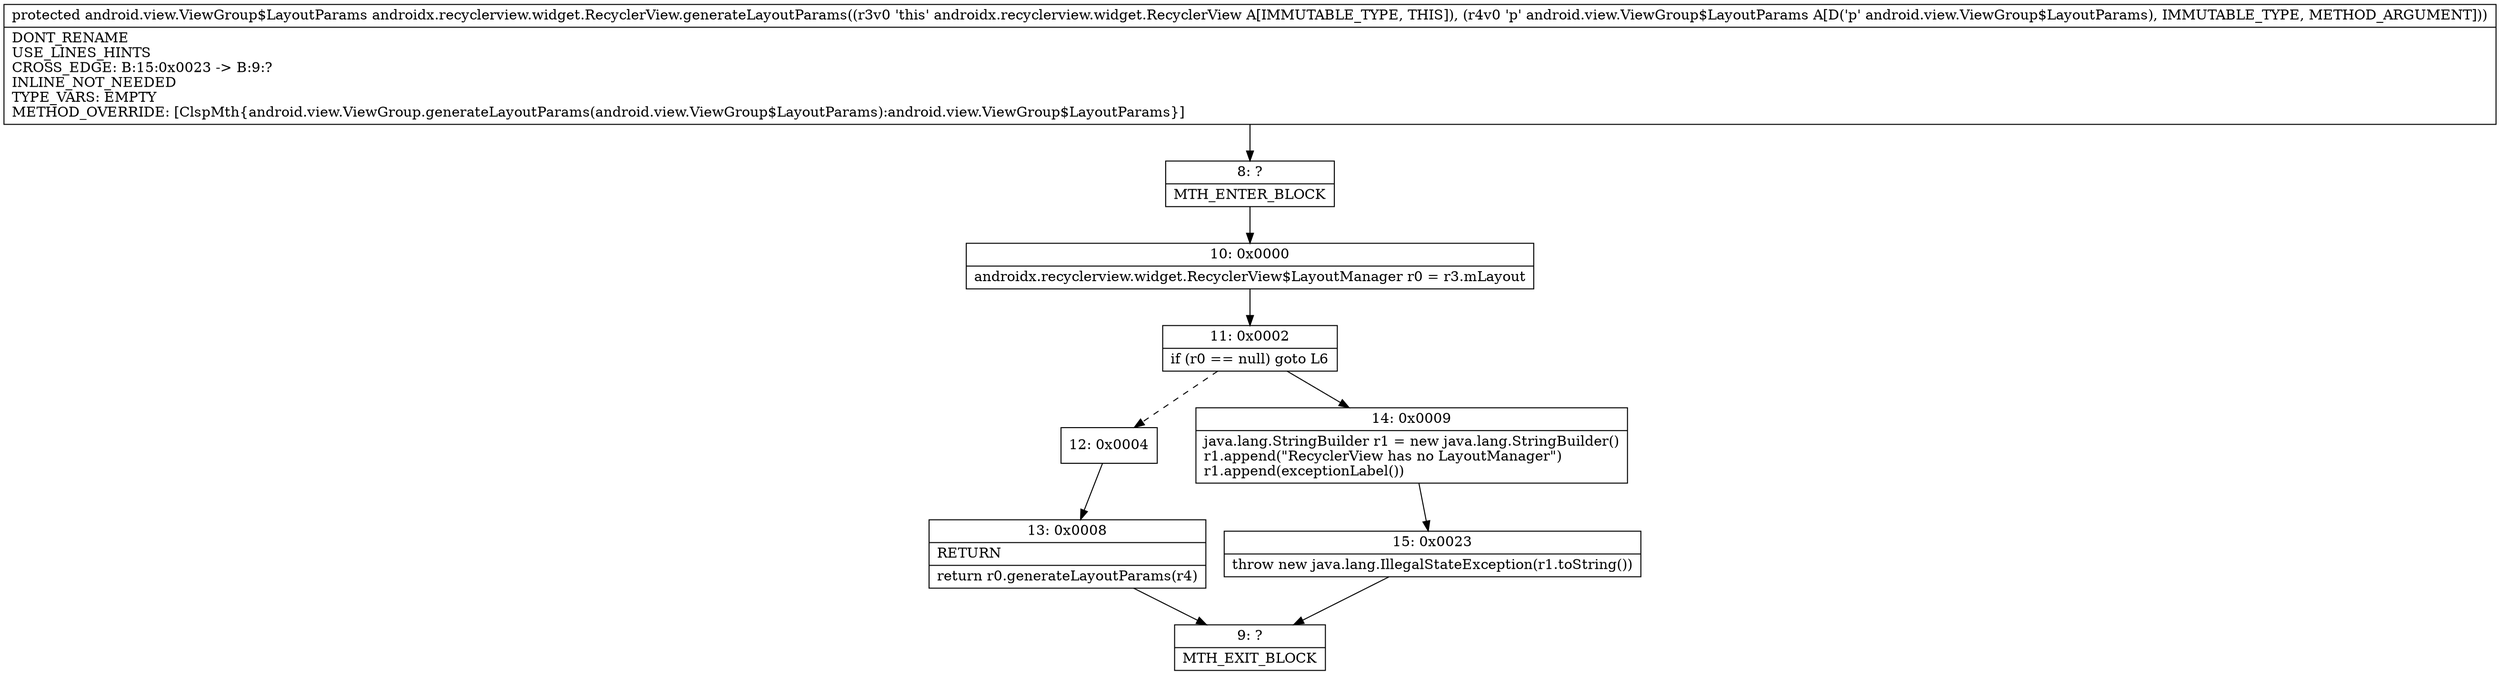 digraph "CFG forandroidx.recyclerview.widget.RecyclerView.generateLayoutParams(Landroid\/view\/ViewGroup$LayoutParams;)Landroid\/view\/ViewGroup$LayoutParams;" {
Node_8 [shape=record,label="{8\:\ ?|MTH_ENTER_BLOCK\l}"];
Node_10 [shape=record,label="{10\:\ 0x0000|androidx.recyclerview.widget.RecyclerView$LayoutManager r0 = r3.mLayout\l}"];
Node_11 [shape=record,label="{11\:\ 0x0002|if (r0 == null) goto L6\l}"];
Node_12 [shape=record,label="{12\:\ 0x0004}"];
Node_13 [shape=record,label="{13\:\ 0x0008|RETURN\l|return r0.generateLayoutParams(r4)\l}"];
Node_9 [shape=record,label="{9\:\ ?|MTH_EXIT_BLOCK\l}"];
Node_14 [shape=record,label="{14\:\ 0x0009|java.lang.StringBuilder r1 = new java.lang.StringBuilder()\lr1.append(\"RecyclerView has no LayoutManager\")\lr1.append(exceptionLabel())\l}"];
Node_15 [shape=record,label="{15\:\ 0x0023|throw new java.lang.IllegalStateException(r1.toString())\l}"];
MethodNode[shape=record,label="{protected android.view.ViewGroup$LayoutParams androidx.recyclerview.widget.RecyclerView.generateLayoutParams((r3v0 'this' androidx.recyclerview.widget.RecyclerView A[IMMUTABLE_TYPE, THIS]), (r4v0 'p' android.view.ViewGroup$LayoutParams A[D('p' android.view.ViewGroup$LayoutParams), IMMUTABLE_TYPE, METHOD_ARGUMENT]))  | DONT_RENAME\lUSE_LINES_HINTS\lCROSS_EDGE: B:15:0x0023 \-\> B:9:?\lINLINE_NOT_NEEDED\lTYPE_VARS: EMPTY\lMETHOD_OVERRIDE: [ClspMth\{android.view.ViewGroup.generateLayoutParams(android.view.ViewGroup$LayoutParams):android.view.ViewGroup$LayoutParams\}]\l}"];
MethodNode -> Node_8;Node_8 -> Node_10;
Node_10 -> Node_11;
Node_11 -> Node_12[style=dashed];
Node_11 -> Node_14;
Node_12 -> Node_13;
Node_13 -> Node_9;
Node_14 -> Node_15;
Node_15 -> Node_9;
}

